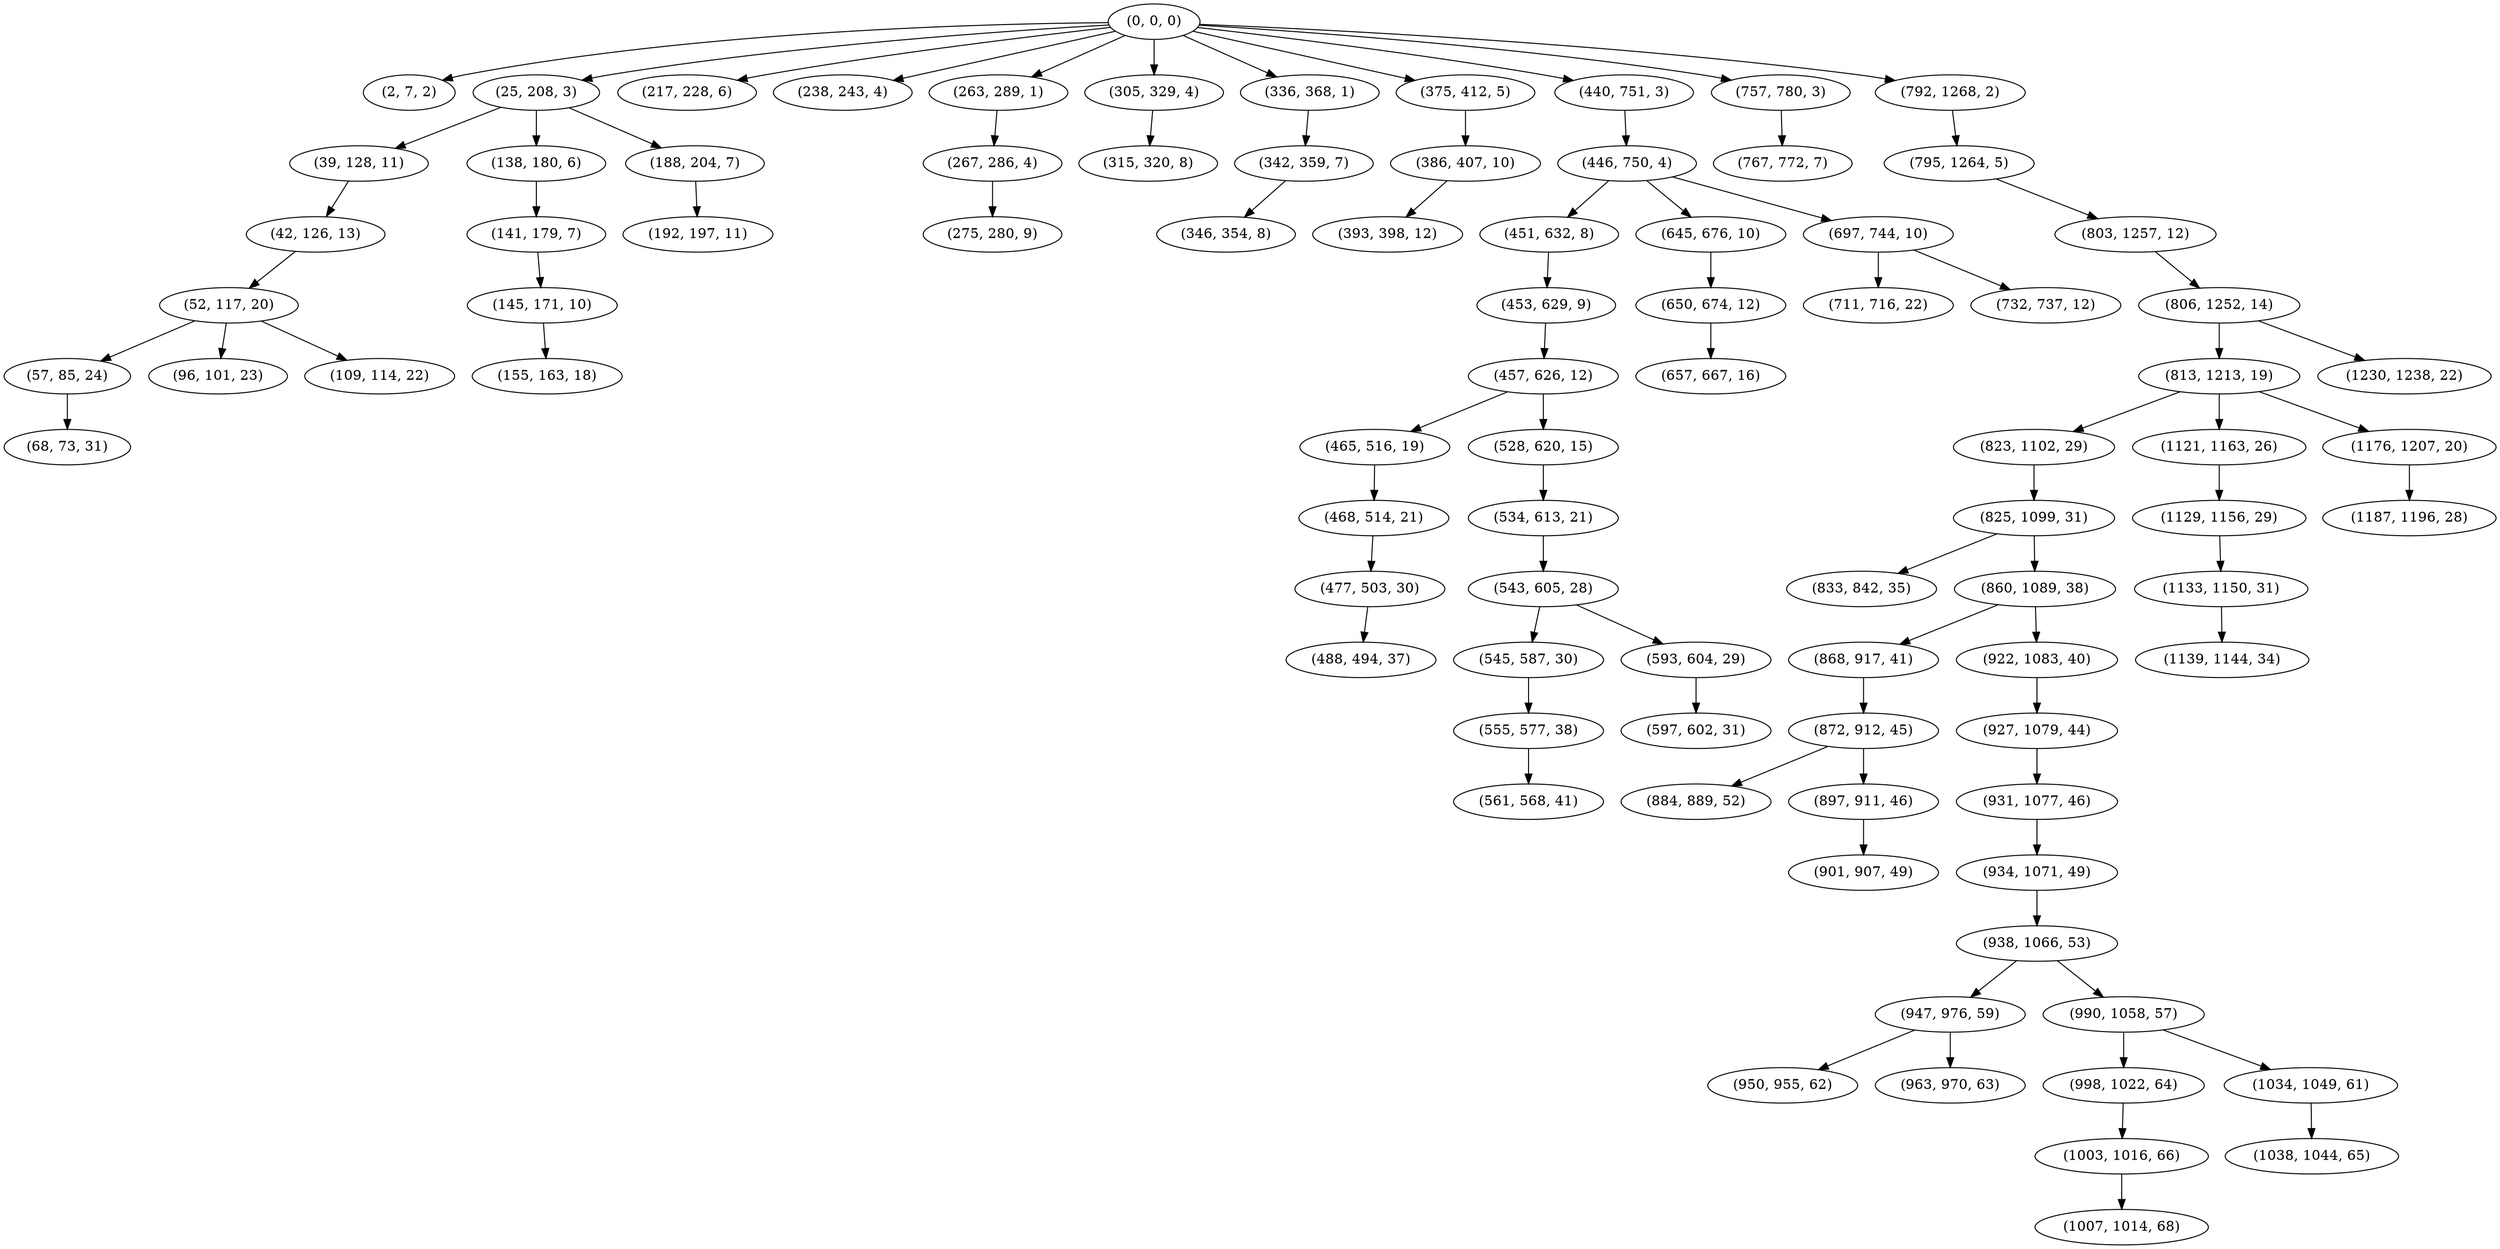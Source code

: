 digraph tree {
    "(0, 0, 0)";
    "(2, 7, 2)";
    "(25, 208, 3)";
    "(39, 128, 11)";
    "(42, 126, 13)";
    "(52, 117, 20)";
    "(57, 85, 24)";
    "(68, 73, 31)";
    "(96, 101, 23)";
    "(109, 114, 22)";
    "(138, 180, 6)";
    "(141, 179, 7)";
    "(145, 171, 10)";
    "(155, 163, 18)";
    "(188, 204, 7)";
    "(192, 197, 11)";
    "(217, 228, 6)";
    "(238, 243, 4)";
    "(263, 289, 1)";
    "(267, 286, 4)";
    "(275, 280, 9)";
    "(305, 329, 4)";
    "(315, 320, 8)";
    "(336, 368, 1)";
    "(342, 359, 7)";
    "(346, 354, 8)";
    "(375, 412, 5)";
    "(386, 407, 10)";
    "(393, 398, 12)";
    "(440, 751, 3)";
    "(446, 750, 4)";
    "(451, 632, 8)";
    "(453, 629, 9)";
    "(457, 626, 12)";
    "(465, 516, 19)";
    "(468, 514, 21)";
    "(477, 503, 30)";
    "(488, 494, 37)";
    "(528, 620, 15)";
    "(534, 613, 21)";
    "(543, 605, 28)";
    "(545, 587, 30)";
    "(555, 577, 38)";
    "(561, 568, 41)";
    "(593, 604, 29)";
    "(597, 602, 31)";
    "(645, 676, 10)";
    "(650, 674, 12)";
    "(657, 667, 16)";
    "(697, 744, 10)";
    "(711, 716, 22)";
    "(732, 737, 12)";
    "(757, 780, 3)";
    "(767, 772, 7)";
    "(792, 1268, 2)";
    "(795, 1264, 5)";
    "(803, 1257, 12)";
    "(806, 1252, 14)";
    "(813, 1213, 19)";
    "(823, 1102, 29)";
    "(825, 1099, 31)";
    "(833, 842, 35)";
    "(860, 1089, 38)";
    "(868, 917, 41)";
    "(872, 912, 45)";
    "(884, 889, 52)";
    "(897, 911, 46)";
    "(901, 907, 49)";
    "(922, 1083, 40)";
    "(927, 1079, 44)";
    "(931, 1077, 46)";
    "(934, 1071, 49)";
    "(938, 1066, 53)";
    "(947, 976, 59)";
    "(950, 955, 62)";
    "(963, 970, 63)";
    "(990, 1058, 57)";
    "(998, 1022, 64)";
    "(1003, 1016, 66)";
    "(1007, 1014, 68)";
    "(1034, 1049, 61)";
    "(1038, 1044, 65)";
    "(1121, 1163, 26)";
    "(1129, 1156, 29)";
    "(1133, 1150, 31)";
    "(1139, 1144, 34)";
    "(1176, 1207, 20)";
    "(1187, 1196, 28)";
    "(1230, 1238, 22)";
    "(0, 0, 0)" -> "(2, 7, 2)";
    "(0, 0, 0)" -> "(25, 208, 3)";
    "(0, 0, 0)" -> "(217, 228, 6)";
    "(0, 0, 0)" -> "(238, 243, 4)";
    "(0, 0, 0)" -> "(263, 289, 1)";
    "(0, 0, 0)" -> "(305, 329, 4)";
    "(0, 0, 0)" -> "(336, 368, 1)";
    "(0, 0, 0)" -> "(375, 412, 5)";
    "(0, 0, 0)" -> "(440, 751, 3)";
    "(0, 0, 0)" -> "(757, 780, 3)";
    "(0, 0, 0)" -> "(792, 1268, 2)";
    "(25, 208, 3)" -> "(39, 128, 11)";
    "(25, 208, 3)" -> "(138, 180, 6)";
    "(25, 208, 3)" -> "(188, 204, 7)";
    "(39, 128, 11)" -> "(42, 126, 13)";
    "(42, 126, 13)" -> "(52, 117, 20)";
    "(52, 117, 20)" -> "(57, 85, 24)";
    "(52, 117, 20)" -> "(96, 101, 23)";
    "(52, 117, 20)" -> "(109, 114, 22)";
    "(57, 85, 24)" -> "(68, 73, 31)";
    "(138, 180, 6)" -> "(141, 179, 7)";
    "(141, 179, 7)" -> "(145, 171, 10)";
    "(145, 171, 10)" -> "(155, 163, 18)";
    "(188, 204, 7)" -> "(192, 197, 11)";
    "(263, 289, 1)" -> "(267, 286, 4)";
    "(267, 286, 4)" -> "(275, 280, 9)";
    "(305, 329, 4)" -> "(315, 320, 8)";
    "(336, 368, 1)" -> "(342, 359, 7)";
    "(342, 359, 7)" -> "(346, 354, 8)";
    "(375, 412, 5)" -> "(386, 407, 10)";
    "(386, 407, 10)" -> "(393, 398, 12)";
    "(440, 751, 3)" -> "(446, 750, 4)";
    "(446, 750, 4)" -> "(451, 632, 8)";
    "(446, 750, 4)" -> "(645, 676, 10)";
    "(446, 750, 4)" -> "(697, 744, 10)";
    "(451, 632, 8)" -> "(453, 629, 9)";
    "(453, 629, 9)" -> "(457, 626, 12)";
    "(457, 626, 12)" -> "(465, 516, 19)";
    "(457, 626, 12)" -> "(528, 620, 15)";
    "(465, 516, 19)" -> "(468, 514, 21)";
    "(468, 514, 21)" -> "(477, 503, 30)";
    "(477, 503, 30)" -> "(488, 494, 37)";
    "(528, 620, 15)" -> "(534, 613, 21)";
    "(534, 613, 21)" -> "(543, 605, 28)";
    "(543, 605, 28)" -> "(545, 587, 30)";
    "(543, 605, 28)" -> "(593, 604, 29)";
    "(545, 587, 30)" -> "(555, 577, 38)";
    "(555, 577, 38)" -> "(561, 568, 41)";
    "(593, 604, 29)" -> "(597, 602, 31)";
    "(645, 676, 10)" -> "(650, 674, 12)";
    "(650, 674, 12)" -> "(657, 667, 16)";
    "(697, 744, 10)" -> "(711, 716, 22)";
    "(697, 744, 10)" -> "(732, 737, 12)";
    "(757, 780, 3)" -> "(767, 772, 7)";
    "(792, 1268, 2)" -> "(795, 1264, 5)";
    "(795, 1264, 5)" -> "(803, 1257, 12)";
    "(803, 1257, 12)" -> "(806, 1252, 14)";
    "(806, 1252, 14)" -> "(813, 1213, 19)";
    "(806, 1252, 14)" -> "(1230, 1238, 22)";
    "(813, 1213, 19)" -> "(823, 1102, 29)";
    "(813, 1213, 19)" -> "(1121, 1163, 26)";
    "(813, 1213, 19)" -> "(1176, 1207, 20)";
    "(823, 1102, 29)" -> "(825, 1099, 31)";
    "(825, 1099, 31)" -> "(833, 842, 35)";
    "(825, 1099, 31)" -> "(860, 1089, 38)";
    "(860, 1089, 38)" -> "(868, 917, 41)";
    "(860, 1089, 38)" -> "(922, 1083, 40)";
    "(868, 917, 41)" -> "(872, 912, 45)";
    "(872, 912, 45)" -> "(884, 889, 52)";
    "(872, 912, 45)" -> "(897, 911, 46)";
    "(897, 911, 46)" -> "(901, 907, 49)";
    "(922, 1083, 40)" -> "(927, 1079, 44)";
    "(927, 1079, 44)" -> "(931, 1077, 46)";
    "(931, 1077, 46)" -> "(934, 1071, 49)";
    "(934, 1071, 49)" -> "(938, 1066, 53)";
    "(938, 1066, 53)" -> "(947, 976, 59)";
    "(938, 1066, 53)" -> "(990, 1058, 57)";
    "(947, 976, 59)" -> "(950, 955, 62)";
    "(947, 976, 59)" -> "(963, 970, 63)";
    "(990, 1058, 57)" -> "(998, 1022, 64)";
    "(990, 1058, 57)" -> "(1034, 1049, 61)";
    "(998, 1022, 64)" -> "(1003, 1016, 66)";
    "(1003, 1016, 66)" -> "(1007, 1014, 68)";
    "(1034, 1049, 61)" -> "(1038, 1044, 65)";
    "(1121, 1163, 26)" -> "(1129, 1156, 29)";
    "(1129, 1156, 29)" -> "(1133, 1150, 31)";
    "(1133, 1150, 31)" -> "(1139, 1144, 34)";
    "(1176, 1207, 20)" -> "(1187, 1196, 28)";
}
